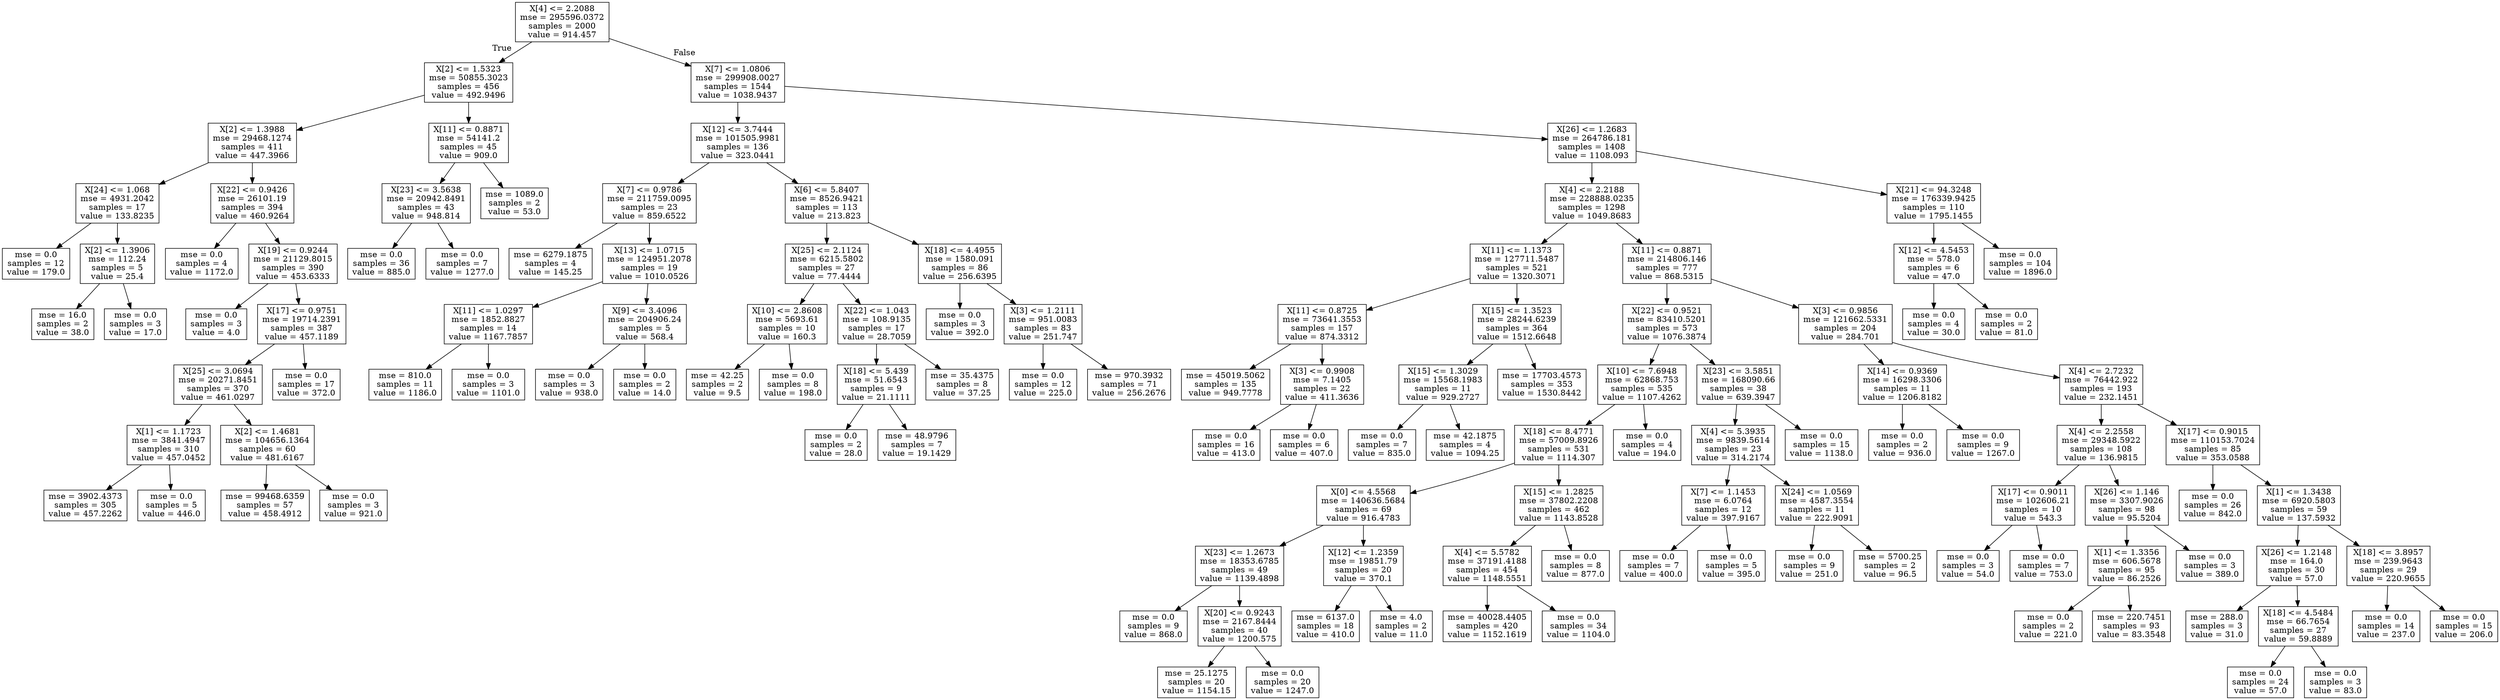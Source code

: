 digraph Tree {
node [shape=box] ;
0 [label="X[4] <= 2.2088\nmse = 295596.0372\nsamples = 2000\nvalue = 914.457"] ;
1 [label="X[2] <= 1.5323\nmse = 50855.3023\nsamples = 456\nvalue = 492.9496"] ;
0 -> 1 [labeldistance=2.5, labelangle=45, headlabel="True"] ;
2 [label="X[2] <= 1.3988\nmse = 29468.1274\nsamples = 411\nvalue = 447.3966"] ;
1 -> 2 ;
3 [label="X[24] <= 1.068\nmse = 4931.2042\nsamples = 17\nvalue = 133.8235"] ;
2 -> 3 ;
4 [label="mse = 0.0\nsamples = 12\nvalue = 179.0"] ;
3 -> 4 ;
5 [label="X[2] <= 1.3906\nmse = 112.24\nsamples = 5\nvalue = 25.4"] ;
3 -> 5 ;
6 [label="mse = 16.0\nsamples = 2\nvalue = 38.0"] ;
5 -> 6 ;
7 [label="mse = 0.0\nsamples = 3\nvalue = 17.0"] ;
5 -> 7 ;
8 [label="X[22] <= 0.9426\nmse = 26101.19\nsamples = 394\nvalue = 460.9264"] ;
2 -> 8 ;
9 [label="mse = 0.0\nsamples = 4\nvalue = 1172.0"] ;
8 -> 9 ;
10 [label="X[19] <= 0.9244\nmse = 21129.8015\nsamples = 390\nvalue = 453.6333"] ;
8 -> 10 ;
11 [label="mse = 0.0\nsamples = 3\nvalue = 4.0"] ;
10 -> 11 ;
12 [label="X[17] <= 0.9751\nmse = 19714.2391\nsamples = 387\nvalue = 457.1189"] ;
10 -> 12 ;
13 [label="X[25] <= 3.0694\nmse = 20271.8451\nsamples = 370\nvalue = 461.0297"] ;
12 -> 13 ;
14 [label="X[1] <= 1.1723\nmse = 3841.4947\nsamples = 310\nvalue = 457.0452"] ;
13 -> 14 ;
15 [label="mse = 3902.4373\nsamples = 305\nvalue = 457.2262"] ;
14 -> 15 ;
16 [label="mse = 0.0\nsamples = 5\nvalue = 446.0"] ;
14 -> 16 ;
17 [label="X[2] <= 1.4681\nmse = 104656.1364\nsamples = 60\nvalue = 481.6167"] ;
13 -> 17 ;
18 [label="mse = 99468.6359\nsamples = 57\nvalue = 458.4912"] ;
17 -> 18 ;
19 [label="mse = 0.0\nsamples = 3\nvalue = 921.0"] ;
17 -> 19 ;
20 [label="mse = 0.0\nsamples = 17\nvalue = 372.0"] ;
12 -> 20 ;
21 [label="X[11] <= 0.8871\nmse = 54141.2\nsamples = 45\nvalue = 909.0"] ;
1 -> 21 ;
22 [label="X[23] <= 3.5638\nmse = 20942.8491\nsamples = 43\nvalue = 948.814"] ;
21 -> 22 ;
23 [label="mse = 0.0\nsamples = 36\nvalue = 885.0"] ;
22 -> 23 ;
24 [label="mse = 0.0\nsamples = 7\nvalue = 1277.0"] ;
22 -> 24 ;
25 [label="mse = 1089.0\nsamples = 2\nvalue = 53.0"] ;
21 -> 25 ;
26 [label="X[7] <= 1.0806\nmse = 299908.0027\nsamples = 1544\nvalue = 1038.9437"] ;
0 -> 26 [labeldistance=2.5, labelangle=-45, headlabel="False"] ;
27 [label="X[12] <= 3.7444\nmse = 101505.9981\nsamples = 136\nvalue = 323.0441"] ;
26 -> 27 ;
28 [label="X[7] <= 0.9786\nmse = 211759.0095\nsamples = 23\nvalue = 859.6522"] ;
27 -> 28 ;
29 [label="mse = 6279.1875\nsamples = 4\nvalue = 145.25"] ;
28 -> 29 ;
30 [label="X[13] <= 1.0715\nmse = 124951.2078\nsamples = 19\nvalue = 1010.0526"] ;
28 -> 30 ;
31 [label="X[11] <= 1.0297\nmse = 1852.8827\nsamples = 14\nvalue = 1167.7857"] ;
30 -> 31 ;
32 [label="mse = 810.0\nsamples = 11\nvalue = 1186.0"] ;
31 -> 32 ;
33 [label="mse = 0.0\nsamples = 3\nvalue = 1101.0"] ;
31 -> 33 ;
34 [label="X[9] <= 3.4096\nmse = 204906.24\nsamples = 5\nvalue = 568.4"] ;
30 -> 34 ;
35 [label="mse = 0.0\nsamples = 3\nvalue = 938.0"] ;
34 -> 35 ;
36 [label="mse = 0.0\nsamples = 2\nvalue = 14.0"] ;
34 -> 36 ;
37 [label="X[6] <= 5.8407\nmse = 8526.9421\nsamples = 113\nvalue = 213.823"] ;
27 -> 37 ;
38 [label="X[25] <= 2.1124\nmse = 6215.5802\nsamples = 27\nvalue = 77.4444"] ;
37 -> 38 ;
39 [label="X[10] <= 2.8608\nmse = 5693.61\nsamples = 10\nvalue = 160.3"] ;
38 -> 39 ;
40 [label="mse = 42.25\nsamples = 2\nvalue = 9.5"] ;
39 -> 40 ;
41 [label="mse = 0.0\nsamples = 8\nvalue = 198.0"] ;
39 -> 41 ;
42 [label="X[22] <= 1.043\nmse = 108.9135\nsamples = 17\nvalue = 28.7059"] ;
38 -> 42 ;
43 [label="X[18] <= 5.439\nmse = 51.6543\nsamples = 9\nvalue = 21.1111"] ;
42 -> 43 ;
44 [label="mse = 0.0\nsamples = 2\nvalue = 28.0"] ;
43 -> 44 ;
45 [label="mse = 48.9796\nsamples = 7\nvalue = 19.1429"] ;
43 -> 45 ;
46 [label="mse = 35.4375\nsamples = 8\nvalue = 37.25"] ;
42 -> 46 ;
47 [label="X[18] <= 4.4955\nmse = 1580.091\nsamples = 86\nvalue = 256.6395"] ;
37 -> 47 ;
48 [label="mse = 0.0\nsamples = 3\nvalue = 392.0"] ;
47 -> 48 ;
49 [label="X[3] <= 1.2111\nmse = 951.0083\nsamples = 83\nvalue = 251.747"] ;
47 -> 49 ;
50 [label="mse = 0.0\nsamples = 12\nvalue = 225.0"] ;
49 -> 50 ;
51 [label="mse = 970.3932\nsamples = 71\nvalue = 256.2676"] ;
49 -> 51 ;
52 [label="X[26] <= 1.2683\nmse = 264786.181\nsamples = 1408\nvalue = 1108.093"] ;
26 -> 52 ;
53 [label="X[4] <= 2.2188\nmse = 228888.0235\nsamples = 1298\nvalue = 1049.8683"] ;
52 -> 53 ;
54 [label="X[11] <= 1.1373\nmse = 127711.5487\nsamples = 521\nvalue = 1320.3071"] ;
53 -> 54 ;
55 [label="X[11] <= 0.8725\nmse = 73641.3553\nsamples = 157\nvalue = 874.3312"] ;
54 -> 55 ;
56 [label="mse = 45019.5062\nsamples = 135\nvalue = 949.7778"] ;
55 -> 56 ;
57 [label="X[3] <= 0.9908\nmse = 7.1405\nsamples = 22\nvalue = 411.3636"] ;
55 -> 57 ;
58 [label="mse = 0.0\nsamples = 16\nvalue = 413.0"] ;
57 -> 58 ;
59 [label="mse = 0.0\nsamples = 6\nvalue = 407.0"] ;
57 -> 59 ;
60 [label="X[15] <= 1.3523\nmse = 28244.6239\nsamples = 364\nvalue = 1512.6648"] ;
54 -> 60 ;
61 [label="X[15] <= 1.3029\nmse = 15568.1983\nsamples = 11\nvalue = 929.2727"] ;
60 -> 61 ;
62 [label="mse = 0.0\nsamples = 7\nvalue = 835.0"] ;
61 -> 62 ;
63 [label="mse = 42.1875\nsamples = 4\nvalue = 1094.25"] ;
61 -> 63 ;
64 [label="mse = 17703.4573\nsamples = 353\nvalue = 1530.8442"] ;
60 -> 64 ;
65 [label="X[11] <= 0.8871\nmse = 214806.146\nsamples = 777\nvalue = 868.5315"] ;
53 -> 65 ;
66 [label="X[22] <= 0.9521\nmse = 83410.5201\nsamples = 573\nvalue = 1076.3874"] ;
65 -> 66 ;
67 [label="X[10] <= 7.6948\nmse = 62868.753\nsamples = 535\nvalue = 1107.4262"] ;
66 -> 67 ;
68 [label="X[18] <= 8.4771\nmse = 57009.8926\nsamples = 531\nvalue = 1114.307"] ;
67 -> 68 ;
69 [label="X[0] <= 4.5568\nmse = 140636.5684\nsamples = 69\nvalue = 916.4783"] ;
68 -> 69 ;
70 [label="X[23] <= 1.2673\nmse = 18353.6785\nsamples = 49\nvalue = 1139.4898"] ;
69 -> 70 ;
71 [label="mse = 0.0\nsamples = 9\nvalue = 868.0"] ;
70 -> 71 ;
72 [label="X[20] <= 0.9243\nmse = 2167.8444\nsamples = 40\nvalue = 1200.575"] ;
70 -> 72 ;
73 [label="mse = 25.1275\nsamples = 20\nvalue = 1154.15"] ;
72 -> 73 ;
74 [label="mse = 0.0\nsamples = 20\nvalue = 1247.0"] ;
72 -> 74 ;
75 [label="X[12] <= 1.2359\nmse = 19851.79\nsamples = 20\nvalue = 370.1"] ;
69 -> 75 ;
76 [label="mse = 6137.0\nsamples = 18\nvalue = 410.0"] ;
75 -> 76 ;
77 [label="mse = 4.0\nsamples = 2\nvalue = 11.0"] ;
75 -> 77 ;
78 [label="X[15] <= 1.2825\nmse = 37802.2208\nsamples = 462\nvalue = 1143.8528"] ;
68 -> 78 ;
79 [label="X[4] <= 5.5782\nmse = 37191.4188\nsamples = 454\nvalue = 1148.5551"] ;
78 -> 79 ;
80 [label="mse = 40028.4405\nsamples = 420\nvalue = 1152.1619"] ;
79 -> 80 ;
81 [label="mse = 0.0\nsamples = 34\nvalue = 1104.0"] ;
79 -> 81 ;
82 [label="mse = 0.0\nsamples = 8\nvalue = 877.0"] ;
78 -> 82 ;
83 [label="mse = 0.0\nsamples = 4\nvalue = 194.0"] ;
67 -> 83 ;
84 [label="X[23] <= 3.5851\nmse = 168090.66\nsamples = 38\nvalue = 639.3947"] ;
66 -> 84 ;
85 [label="X[4] <= 5.3935\nmse = 9839.5614\nsamples = 23\nvalue = 314.2174"] ;
84 -> 85 ;
86 [label="X[7] <= 1.1453\nmse = 6.0764\nsamples = 12\nvalue = 397.9167"] ;
85 -> 86 ;
87 [label="mse = 0.0\nsamples = 7\nvalue = 400.0"] ;
86 -> 87 ;
88 [label="mse = 0.0\nsamples = 5\nvalue = 395.0"] ;
86 -> 88 ;
89 [label="X[24] <= 1.0569\nmse = 4587.3554\nsamples = 11\nvalue = 222.9091"] ;
85 -> 89 ;
90 [label="mse = 0.0\nsamples = 9\nvalue = 251.0"] ;
89 -> 90 ;
91 [label="mse = 5700.25\nsamples = 2\nvalue = 96.5"] ;
89 -> 91 ;
92 [label="mse = 0.0\nsamples = 15\nvalue = 1138.0"] ;
84 -> 92 ;
93 [label="X[3] <= 0.9856\nmse = 121662.5331\nsamples = 204\nvalue = 284.701"] ;
65 -> 93 ;
94 [label="X[14] <= 0.9369\nmse = 16298.3306\nsamples = 11\nvalue = 1206.8182"] ;
93 -> 94 ;
95 [label="mse = 0.0\nsamples = 2\nvalue = 936.0"] ;
94 -> 95 ;
96 [label="mse = 0.0\nsamples = 9\nvalue = 1267.0"] ;
94 -> 96 ;
97 [label="X[4] <= 2.7232\nmse = 76442.922\nsamples = 193\nvalue = 232.1451"] ;
93 -> 97 ;
98 [label="X[4] <= 2.2558\nmse = 29348.5922\nsamples = 108\nvalue = 136.9815"] ;
97 -> 98 ;
99 [label="X[17] <= 0.9011\nmse = 102606.21\nsamples = 10\nvalue = 543.3"] ;
98 -> 99 ;
100 [label="mse = 0.0\nsamples = 3\nvalue = 54.0"] ;
99 -> 100 ;
101 [label="mse = 0.0\nsamples = 7\nvalue = 753.0"] ;
99 -> 101 ;
102 [label="X[26] <= 1.146\nmse = 3307.9026\nsamples = 98\nvalue = 95.5204"] ;
98 -> 102 ;
103 [label="X[1] <= 1.3356\nmse = 606.5678\nsamples = 95\nvalue = 86.2526"] ;
102 -> 103 ;
104 [label="mse = 0.0\nsamples = 2\nvalue = 221.0"] ;
103 -> 104 ;
105 [label="mse = 220.7451\nsamples = 93\nvalue = 83.3548"] ;
103 -> 105 ;
106 [label="mse = 0.0\nsamples = 3\nvalue = 389.0"] ;
102 -> 106 ;
107 [label="X[17] <= 0.9015\nmse = 110153.7024\nsamples = 85\nvalue = 353.0588"] ;
97 -> 107 ;
108 [label="mse = 0.0\nsamples = 26\nvalue = 842.0"] ;
107 -> 108 ;
109 [label="X[1] <= 1.3438\nmse = 6920.5803\nsamples = 59\nvalue = 137.5932"] ;
107 -> 109 ;
110 [label="X[26] <= 1.2148\nmse = 164.0\nsamples = 30\nvalue = 57.0"] ;
109 -> 110 ;
111 [label="mse = 288.0\nsamples = 3\nvalue = 31.0"] ;
110 -> 111 ;
112 [label="X[18] <= 4.5484\nmse = 66.7654\nsamples = 27\nvalue = 59.8889"] ;
110 -> 112 ;
113 [label="mse = 0.0\nsamples = 24\nvalue = 57.0"] ;
112 -> 113 ;
114 [label="mse = 0.0\nsamples = 3\nvalue = 83.0"] ;
112 -> 114 ;
115 [label="X[18] <= 3.8957\nmse = 239.9643\nsamples = 29\nvalue = 220.9655"] ;
109 -> 115 ;
116 [label="mse = 0.0\nsamples = 14\nvalue = 237.0"] ;
115 -> 116 ;
117 [label="mse = 0.0\nsamples = 15\nvalue = 206.0"] ;
115 -> 117 ;
118 [label="X[21] <= 94.3248\nmse = 176339.9425\nsamples = 110\nvalue = 1795.1455"] ;
52 -> 118 ;
119 [label="X[12] <= 4.5453\nmse = 578.0\nsamples = 6\nvalue = 47.0"] ;
118 -> 119 ;
120 [label="mse = 0.0\nsamples = 4\nvalue = 30.0"] ;
119 -> 120 ;
121 [label="mse = 0.0\nsamples = 2\nvalue = 81.0"] ;
119 -> 121 ;
122 [label="mse = 0.0\nsamples = 104\nvalue = 1896.0"] ;
118 -> 122 ;
}